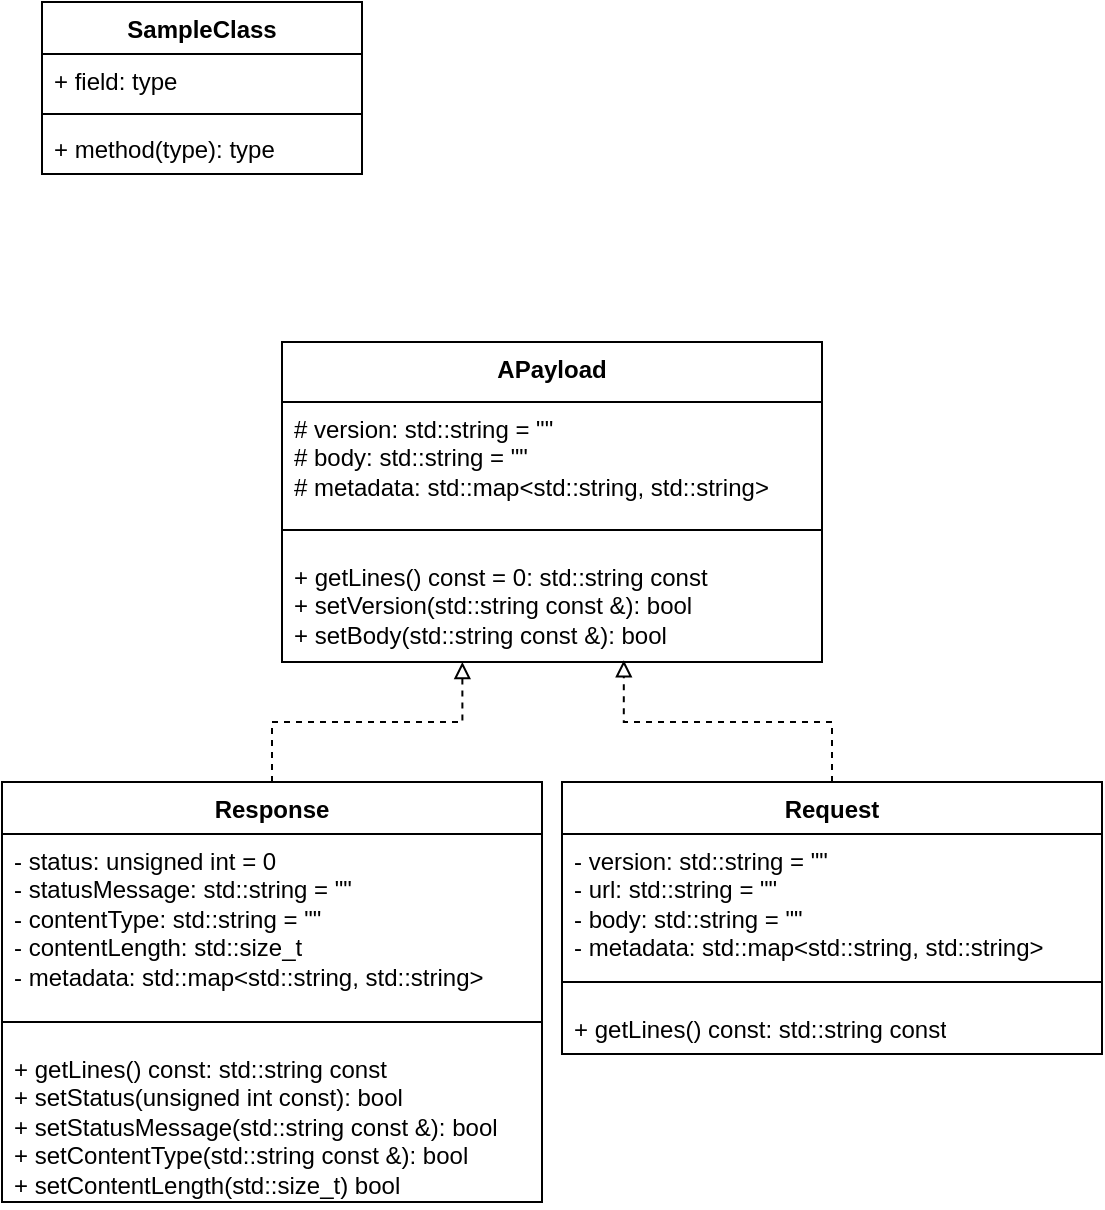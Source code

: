 <mxfile version="21.7.2" type="device">
  <diagram name="Page-1" id="i9JdabSunxg7BGFycXan">
    <mxGraphModel dx="1659" dy="920" grid="1" gridSize="10" guides="1" tooltips="1" connect="1" arrows="1" fold="1" page="1" pageScale="1" pageWidth="850" pageHeight="1100" math="0" shadow="0">
      <root>
        <mxCell id="0" />
        <mxCell id="1" parent="0" />
        <mxCell id="uGlNVS3hmJnfQCnRPbpO-1" value="SampleClass" style="swimlane;fontStyle=1;align=center;verticalAlign=top;childLayout=stackLayout;horizontal=1;startSize=26;horizontalStack=0;resizeParent=1;resizeParentMax=0;resizeLast=0;collapsible=1;marginBottom=0;whiteSpace=wrap;html=1;" parent="1" vertex="1">
          <mxGeometry x="30" y="40" width="160" height="86" as="geometry" />
        </mxCell>
        <mxCell id="uGlNVS3hmJnfQCnRPbpO-2" value="+ field: type" style="text;strokeColor=none;fillColor=none;align=left;verticalAlign=top;spacingLeft=4;spacingRight=4;overflow=hidden;rotatable=0;points=[[0,0.5],[1,0.5]];portConstraint=eastwest;whiteSpace=wrap;html=1;" parent="uGlNVS3hmJnfQCnRPbpO-1" vertex="1">
          <mxGeometry y="26" width="160" height="26" as="geometry" />
        </mxCell>
        <mxCell id="uGlNVS3hmJnfQCnRPbpO-3" value="" style="line;strokeWidth=1;fillColor=none;align=left;verticalAlign=middle;spacingTop=-1;spacingLeft=3;spacingRight=3;rotatable=0;labelPosition=right;points=[];portConstraint=eastwest;strokeColor=inherit;" parent="uGlNVS3hmJnfQCnRPbpO-1" vertex="1">
          <mxGeometry y="52" width="160" height="8" as="geometry" />
        </mxCell>
        <mxCell id="uGlNVS3hmJnfQCnRPbpO-4" value="+ method(type): type" style="text;strokeColor=none;fillColor=none;align=left;verticalAlign=top;spacingLeft=4;spacingRight=4;overflow=hidden;rotatable=0;points=[[0,0.5],[1,0.5]];portConstraint=eastwest;whiteSpace=wrap;html=1;" parent="uGlNVS3hmJnfQCnRPbpO-1" vertex="1">
          <mxGeometry y="60" width="160" height="26" as="geometry" />
        </mxCell>
        <mxCell id="uGlNVS3hmJnfQCnRPbpO-12" value="APayload" style="swimlane;fontStyle=1;align=center;verticalAlign=top;childLayout=stackLayout;horizontal=1;startSize=30;horizontalStack=0;resizeParent=1;resizeParentMax=0;resizeLast=0;collapsible=1;marginBottom=0;whiteSpace=wrap;html=1;" parent="1" vertex="1">
          <mxGeometry x="150" y="210" width="270" height="160" as="geometry" />
        </mxCell>
        <mxCell id="uGlNVS3hmJnfQCnRPbpO-13" value="# version: std::string = &quot;&quot;&lt;br&gt;# body: std::string = &quot;&quot;&lt;br&gt;# metadata: std::map&amp;lt;std::string, std::string&amp;gt;" style="text;strokeColor=none;fillColor=none;align=left;verticalAlign=top;spacingLeft=4;spacingRight=4;overflow=hidden;rotatable=0;points=[[0,0.5],[1,0.5]];portConstraint=eastwest;whiteSpace=wrap;html=1;" parent="uGlNVS3hmJnfQCnRPbpO-12" vertex="1">
          <mxGeometry y="30" width="270" height="54" as="geometry" />
        </mxCell>
        <mxCell id="uGlNVS3hmJnfQCnRPbpO-14" value="" style="line;strokeWidth=1;fillColor=none;align=left;verticalAlign=middle;spacingTop=-1;spacingLeft=3;spacingRight=3;rotatable=0;labelPosition=right;points=[];portConstraint=eastwest;strokeColor=inherit;" parent="uGlNVS3hmJnfQCnRPbpO-12" vertex="1">
          <mxGeometry y="84" width="270" height="20" as="geometry" />
        </mxCell>
        <mxCell id="uGlNVS3hmJnfQCnRPbpO-15" value="+ getLines() const = 0: std::string const&lt;br&gt;+ setVersion(std::string const &amp;amp;): bool&lt;br&gt;+ setBody(std::string const &amp;amp;): bool" style="text;strokeColor=none;fillColor=none;align=left;verticalAlign=top;spacingLeft=4;spacingRight=4;overflow=hidden;rotatable=0;points=[[0,0.5],[1,0.5]];portConstraint=eastwest;whiteSpace=wrap;html=1;" parent="uGlNVS3hmJnfQCnRPbpO-12" vertex="1">
          <mxGeometry y="104" width="270" height="56" as="geometry" />
        </mxCell>
        <mxCell id="uGlNVS3hmJnfQCnRPbpO-33" style="edgeStyle=orthogonalEdgeStyle;rounded=0;orthogonalLoop=1;jettySize=auto;html=1;dashed=1;endArrow=block;endFill=0;entryX=0.334;entryY=1;entryDx=0;entryDy=0;entryPerimeter=0;" parent="1" source="uGlNVS3hmJnfQCnRPbpO-16" edge="1" target="uGlNVS3hmJnfQCnRPbpO-15">
          <mxGeometry relative="1" as="geometry">
            <mxPoint x="240" y="350" as="targetPoint" />
          </mxGeometry>
        </mxCell>
        <mxCell id="uGlNVS3hmJnfQCnRPbpO-16" value="Response" style="swimlane;fontStyle=1;align=center;verticalAlign=top;childLayout=stackLayout;horizontal=1;startSize=26;horizontalStack=0;resizeParent=1;resizeParentMax=0;resizeLast=0;collapsible=1;marginBottom=0;whiteSpace=wrap;html=1;" parent="1" vertex="1">
          <mxGeometry x="10" y="430" width="270" height="210" as="geometry" />
        </mxCell>
        <mxCell id="uGlNVS3hmJnfQCnRPbpO-17" value="- status: unsigned int = 0&lt;br&gt;- statusMessage: std::string = &quot;&quot;&lt;br&gt;- contentType: std::string = &quot;&quot;&lt;br&gt;- contentLength: std::size_t&lt;br&gt;- metadata: std::map&amp;lt;std::string, std::string&amp;gt;" style="text;strokeColor=none;fillColor=none;align=left;verticalAlign=top;spacingLeft=4;spacingRight=4;overflow=hidden;rotatable=0;points=[[0,0.5],[1,0.5]];portConstraint=eastwest;whiteSpace=wrap;html=1;" parent="uGlNVS3hmJnfQCnRPbpO-16" vertex="1">
          <mxGeometry y="26" width="270" height="84" as="geometry" />
        </mxCell>
        <mxCell id="uGlNVS3hmJnfQCnRPbpO-18" value="" style="line;strokeWidth=1;fillColor=none;align=left;verticalAlign=middle;spacingTop=-1;spacingLeft=3;spacingRight=3;rotatable=0;labelPosition=right;points=[];portConstraint=eastwest;strokeColor=inherit;" parent="uGlNVS3hmJnfQCnRPbpO-16" vertex="1">
          <mxGeometry y="110" width="270" height="20" as="geometry" />
        </mxCell>
        <mxCell id="uGlNVS3hmJnfQCnRPbpO-19" value="+ getLines() const: std::string const&lt;br&gt;+ setStatus(unsigned int const): bool&lt;br&gt;+ setStatusMessage(std::string const &amp;amp;): bool&lt;br&gt;+ setContentType(std::string const &amp;amp;): bool&lt;br&gt;+ setContentLength(std::size_t) bool" style="text;strokeColor=none;fillColor=none;align=left;verticalAlign=top;spacingLeft=4;spacingRight=4;overflow=hidden;rotatable=0;points=[[0,0.5],[1,0.5]];portConstraint=eastwest;whiteSpace=wrap;html=1;" parent="uGlNVS3hmJnfQCnRPbpO-16" vertex="1">
          <mxGeometry y="130" width="270" height="80" as="geometry" />
        </mxCell>
        <mxCell id="uGlNVS3hmJnfQCnRPbpO-34" style="edgeStyle=orthogonalEdgeStyle;rounded=0;orthogonalLoop=1;jettySize=auto;html=1;exitX=0.5;exitY=0;exitDx=0;exitDy=0;entryX=0.633;entryY=0.985;entryDx=0;entryDy=0;entryPerimeter=0;dashed=1;endArrow=block;endFill=0;" parent="1" source="uGlNVS3hmJnfQCnRPbpO-20" target="uGlNVS3hmJnfQCnRPbpO-15" edge="1">
          <mxGeometry relative="1" as="geometry" />
        </mxCell>
        <mxCell id="uGlNVS3hmJnfQCnRPbpO-20" value="Request" style="swimlane;fontStyle=1;align=center;verticalAlign=top;childLayout=stackLayout;horizontal=1;startSize=26;horizontalStack=0;resizeParent=1;resizeParentMax=0;resizeLast=0;collapsible=1;marginBottom=0;whiteSpace=wrap;html=1;" parent="1" vertex="1">
          <mxGeometry x="290" y="430" width="270" height="136" as="geometry" />
        </mxCell>
        <mxCell id="uGlNVS3hmJnfQCnRPbpO-21" value="- version: std::string = &quot;&quot;&lt;br&gt;- url: std::string = &quot;&quot;&lt;br&gt;- body: std::string = &quot;&quot;&lt;br&gt;- metadata: std::map&amp;lt;std::string, std::string&amp;gt;" style="text;strokeColor=none;fillColor=none;align=left;verticalAlign=top;spacingLeft=4;spacingRight=4;overflow=hidden;rotatable=0;points=[[0,0.5],[1,0.5]];portConstraint=eastwest;whiteSpace=wrap;html=1;" parent="uGlNVS3hmJnfQCnRPbpO-20" vertex="1">
          <mxGeometry y="26" width="270" height="64" as="geometry" />
        </mxCell>
        <mxCell id="uGlNVS3hmJnfQCnRPbpO-22" value="" style="line;strokeWidth=1;fillColor=none;align=left;verticalAlign=middle;spacingTop=-1;spacingLeft=3;spacingRight=3;rotatable=0;labelPosition=right;points=[];portConstraint=eastwest;strokeColor=inherit;" parent="uGlNVS3hmJnfQCnRPbpO-20" vertex="1">
          <mxGeometry y="90" width="270" height="20" as="geometry" />
        </mxCell>
        <mxCell id="uGlNVS3hmJnfQCnRPbpO-23" value="+ getLines() const: std::string const" style="text;strokeColor=none;fillColor=none;align=left;verticalAlign=top;spacingLeft=4;spacingRight=4;overflow=hidden;rotatable=0;points=[[0,0.5],[1,0.5]];portConstraint=eastwest;whiteSpace=wrap;html=1;" parent="uGlNVS3hmJnfQCnRPbpO-20" vertex="1">
          <mxGeometry y="110" width="270" height="26" as="geometry" />
        </mxCell>
      </root>
    </mxGraphModel>
  </diagram>
</mxfile>

